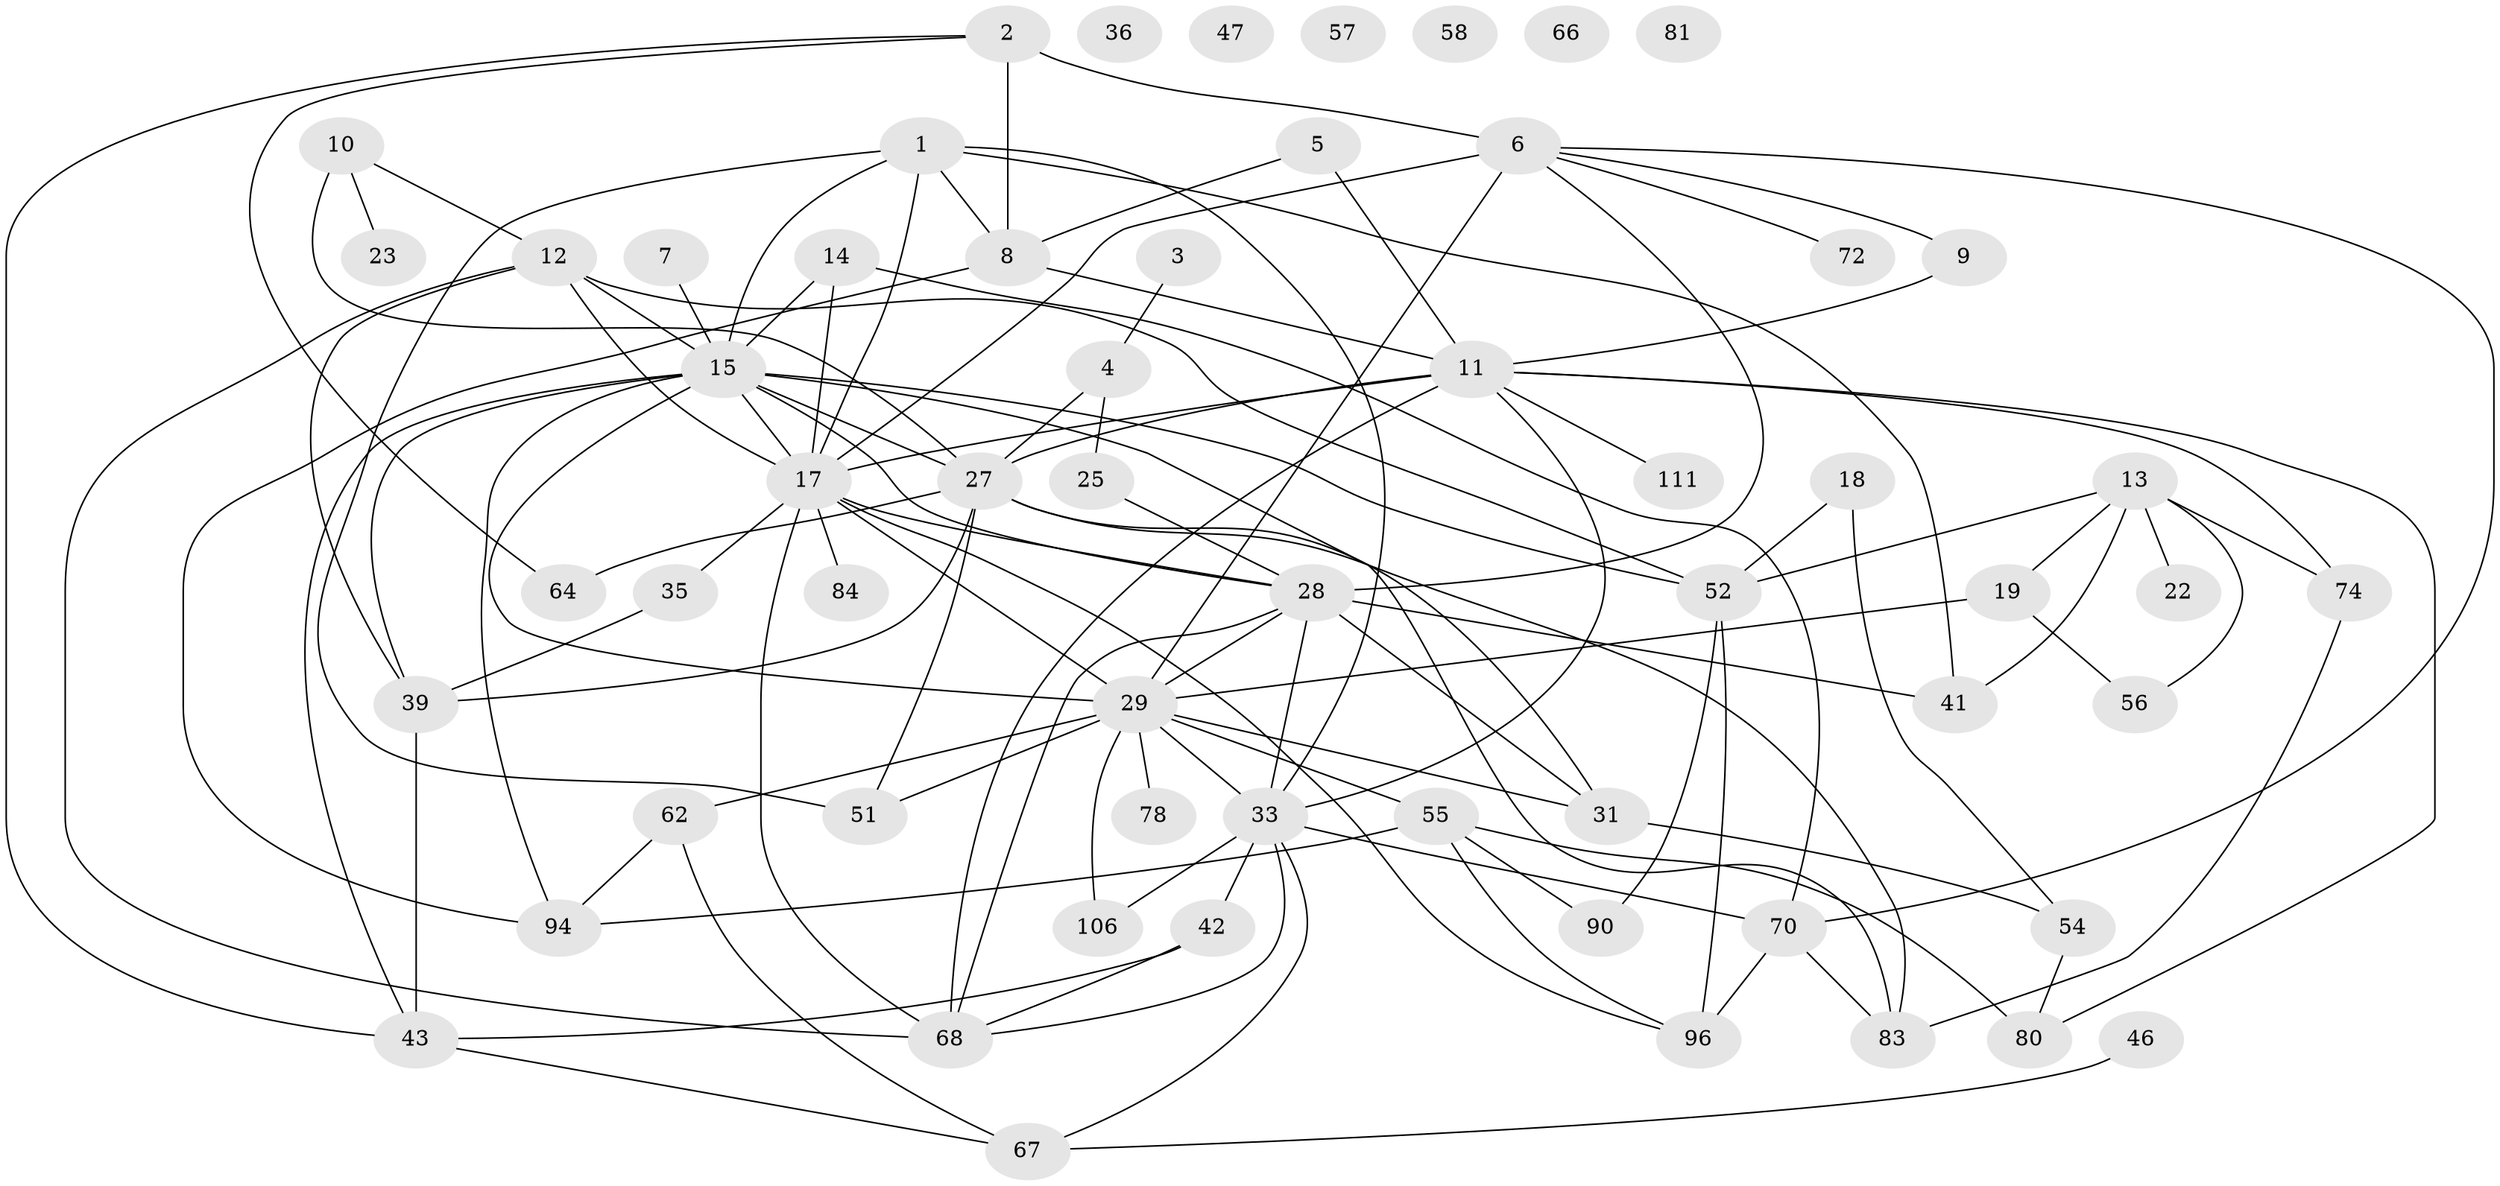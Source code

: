 // original degree distribution, {6: 0.0423728813559322, 3: 0.1864406779661017, 1: 0.11864406779661017, 4: 0.19491525423728814, 2: 0.2627118644067797, 7: 0.025423728813559324, 9: 0.00847457627118644, 5: 0.1016949152542373, 0: 0.05084745762711865, 8: 0.00847457627118644}
// Generated by graph-tools (version 1.1) at 2025/13/03/09/25 04:13:02]
// undirected, 59 vertices, 110 edges
graph export_dot {
graph [start="1"]
  node [color=gray90,style=filled];
  1;
  2 [super="+86"];
  3;
  4;
  5 [super="+116"];
  6 [super="+71+97"];
  7 [super="+77"];
  8 [super="+59+73"];
  9;
  10 [super="+40+75"];
  11 [super="+21+88"];
  12 [super="+26+48"];
  13 [super="+49"];
  14 [super="+102"];
  15 [super="+92+16"];
  17 [super="+118+109+30+20"];
  18 [super="+79"];
  19 [super="+44"];
  22;
  23;
  25 [super="+61"];
  27 [super="+50"];
  28 [super="+98"];
  29 [super="+32+93"];
  31;
  33 [super="+37+34+38"];
  35 [super="+105"];
  36;
  39 [super="+53+101"];
  41 [super="+100"];
  42 [super="+45"];
  43 [super="+112+76"];
  46;
  47;
  51;
  52 [super="+85+91"];
  54 [super="+63"];
  55 [super="+108"];
  56;
  57;
  58;
  62;
  64;
  66;
  67 [super="+115"];
  68 [super="+113"];
  70 [super="+103"];
  72;
  74 [super="+82"];
  78;
  80;
  81;
  83 [super="+89"];
  84;
  90;
  94;
  96 [super="+114"];
  106;
  111;
  1 -- 51;
  1 -- 33;
  1 -- 41;
  1 -- 8;
  1 -- 15;
  1 -- 17;
  2 -- 64;
  2 -- 6 [weight=2];
  2 -- 8;
  2 -- 43;
  3 -- 4;
  4 -- 25;
  4 -- 27;
  5 -- 8;
  5 -- 11;
  6 -- 70;
  6 -- 72;
  6 -- 17;
  6 -- 9;
  6 -- 28;
  6 -- 29;
  7 -- 15 [weight=2];
  8 -- 94;
  8 -- 11;
  9 -- 11;
  10 -- 27 [weight=2];
  10 -- 23;
  10 -- 12;
  11 -- 17 [weight=2];
  11 -- 80;
  11 -- 33 [weight=2];
  11 -- 68 [weight=2];
  11 -- 74;
  11 -- 111;
  11 -- 27;
  12 -- 52;
  12 -- 68;
  12 -- 15;
  12 -- 39;
  12 -- 17 [weight=2];
  13 -- 52;
  13 -- 19;
  13 -- 22;
  13 -- 56;
  13 -- 41;
  13 -- 74;
  14 -- 15 [weight=2];
  14 -- 70;
  14 -- 17;
  15 -- 83;
  15 -- 52 [weight=2];
  15 -- 28;
  15 -- 39;
  15 -- 43;
  15 -- 27;
  15 -- 29;
  15 -- 94;
  15 -- 17;
  17 -- 96;
  17 -- 29;
  17 -- 28;
  17 -- 35;
  17 -- 84;
  17 -- 68;
  18 -- 54;
  18 -- 52;
  19 -- 56;
  19 -- 29;
  25 -- 28;
  27 -- 39 [weight=2];
  27 -- 51;
  27 -- 64;
  27 -- 31;
  27 -- 83;
  28 -- 33;
  28 -- 68;
  28 -- 41;
  28 -- 31;
  28 -- 29;
  29 -- 31;
  29 -- 55;
  29 -- 62;
  29 -- 106;
  29 -- 33;
  29 -- 51;
  29 -- 78;
  31 -- 54;
  33 -- 70;
  33 -- 106;
  33 -- 68;
  33 -- 42;
  33 -- 67;
  35 -- 39;
  39 -- 43;
  42 -- 68;
  42 -- 43;
  43 -- 67;
  46 -- 67;
  52 -- 90;
  52 -- 96 [weight=2];
  54 -- 80;
  55 -- 96;
  55 -- 80;
  55 -- 90;
  55 -- 94;
  62 -- 94;
  62 -- 67;
  70 -- 96;
  70 -- 83;
  74 -- 83;
}
